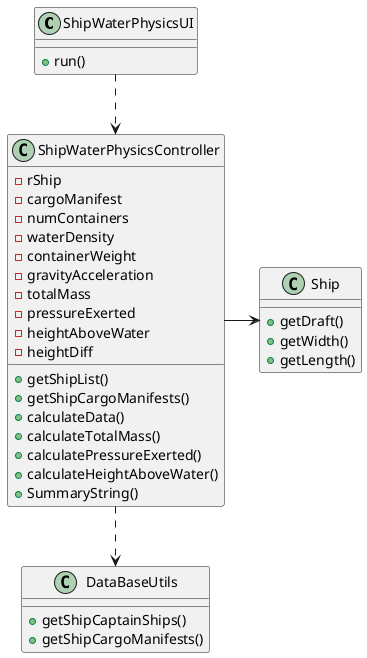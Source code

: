 @startuml

class ShipWaterPhysicsUI {
  + run()
}

class ShipWaterPhysicsController  {
  - rShip
  - cargoManifest
  - numContainers
  - waterDensity
  - containerWeight
  - gravityAcceleration
  - totalMass
  - pressureExerted
  - heightAboveWater
  - heightDiff
  + getShipList()
  + getShipCargoManifests()
  + calculateData()
  + calculateTotalMass()
  + calculatePressureExerted()
  + calculateHeightAboveWater()
  + SummaryString()
}

class Ship  {
  + getDraft()
  + getWidth()
  + getLength()
}

class DataBaseUtils  {
  + getShipCaptainShips()
  + getShipCargoManifests()
}

ShipWaterPhysicsUI ..> ShipWaterPhysicsController
ShipWaterPhysicsController -> Ship
ShipWaterPhysicsController ..> DataBaseUtils

@enduml
